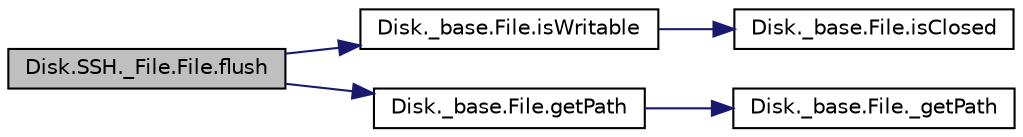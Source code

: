 digraph "Disk.SSH._File.File.flush"
{
 // INTERACTIVE_SVG=YES
  bgcolor="transparent";
  edge [fontname="Helvetica",fontsize="10",labelfontname="Helvetica",labelfontsize="10"];
  node [fontname="Helvetica",fontsize="10",shape=record];
  rankdir="LR";
  Node1 [label="Disk.SSH._File.File.flush",height=0.2,width=0.4,color="black", fillcolor="grey75", style="filled" fontcolor="black"];
  Node1 -> Node2 [color="midnightblue",fontsize="10",style="solid",fontname="Helvetica"];
  Node2 [label="Disk._base.File.isWritable",height=0.2,width=0.4,color="black",URL="$class_disk_1_1__base_1_1_file.html#af4a79b03f7f30ffdf6be32aaa025f9aa"];
  Node2 -> Node3 [color="midnightblue",fontsize="10",style="solid",fontname="Helvetica"];
  Node3 [label="Disk._base.File.isClosed",height=0.2,width=0.4,color="black",URL="$class_disk_1_1__base_1_1_file.html#a5801d2db863fa1967d7847917aa757f3"];
  Node1 -> Node4 [color="midnightblue",fontsize="10",style="solid",fontname="Helvetica"];
  Node4 [label="Disk._base.File.getPath",height=0.2,width=0.4,color="black",URL="$class_disk_1_1__base_1_1_file.html#a7401ddb8e1f5573402123b8f65b7bc08"];
  Node4 -> Node5 [color="midnightblue",fontsize="10",style="solid",fontname="Helvetica"];
  Node5 [label="Disk._base.File._getPath",height=0.2,width=0.4,color="black",URL="$class_disk_1_1__base_1_1_file.html#a036d4621c4196403b6a126c9ee1cc0c3"];
}
